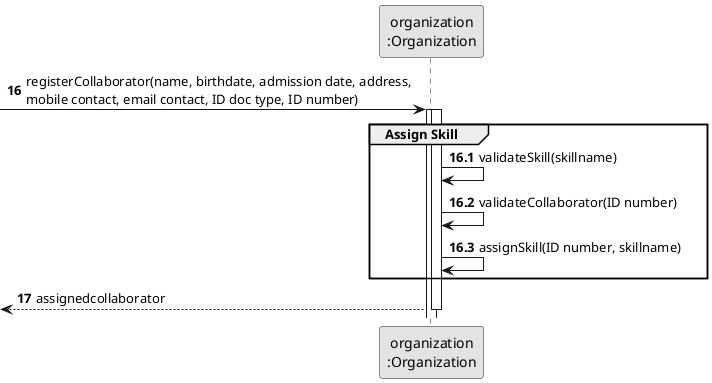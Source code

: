 @startuml
skinparam monochrome true
skinparam packageStyle rectangle
skinparam shadowing false

participant "organization\n:Organization" as ORG

autonumber 16
-> ORG: registerCollaborator(name, birthdate, admission date, address, \nmobile contact, email contact, ID doc type, ID number)

autonumber 16.1
activate ORG
    group Assign Skill

        activate ORG
            ORG -> ORG: validateSkill(skillname)
            ORG -> ORG: validateCollaborator(ID number)
            ORG -> ORG: assignSkill(ID number, skillname)

    end

    autonumber 17
    <-- ORG : assignedcollaborator
deactivate ORG


@enduml
